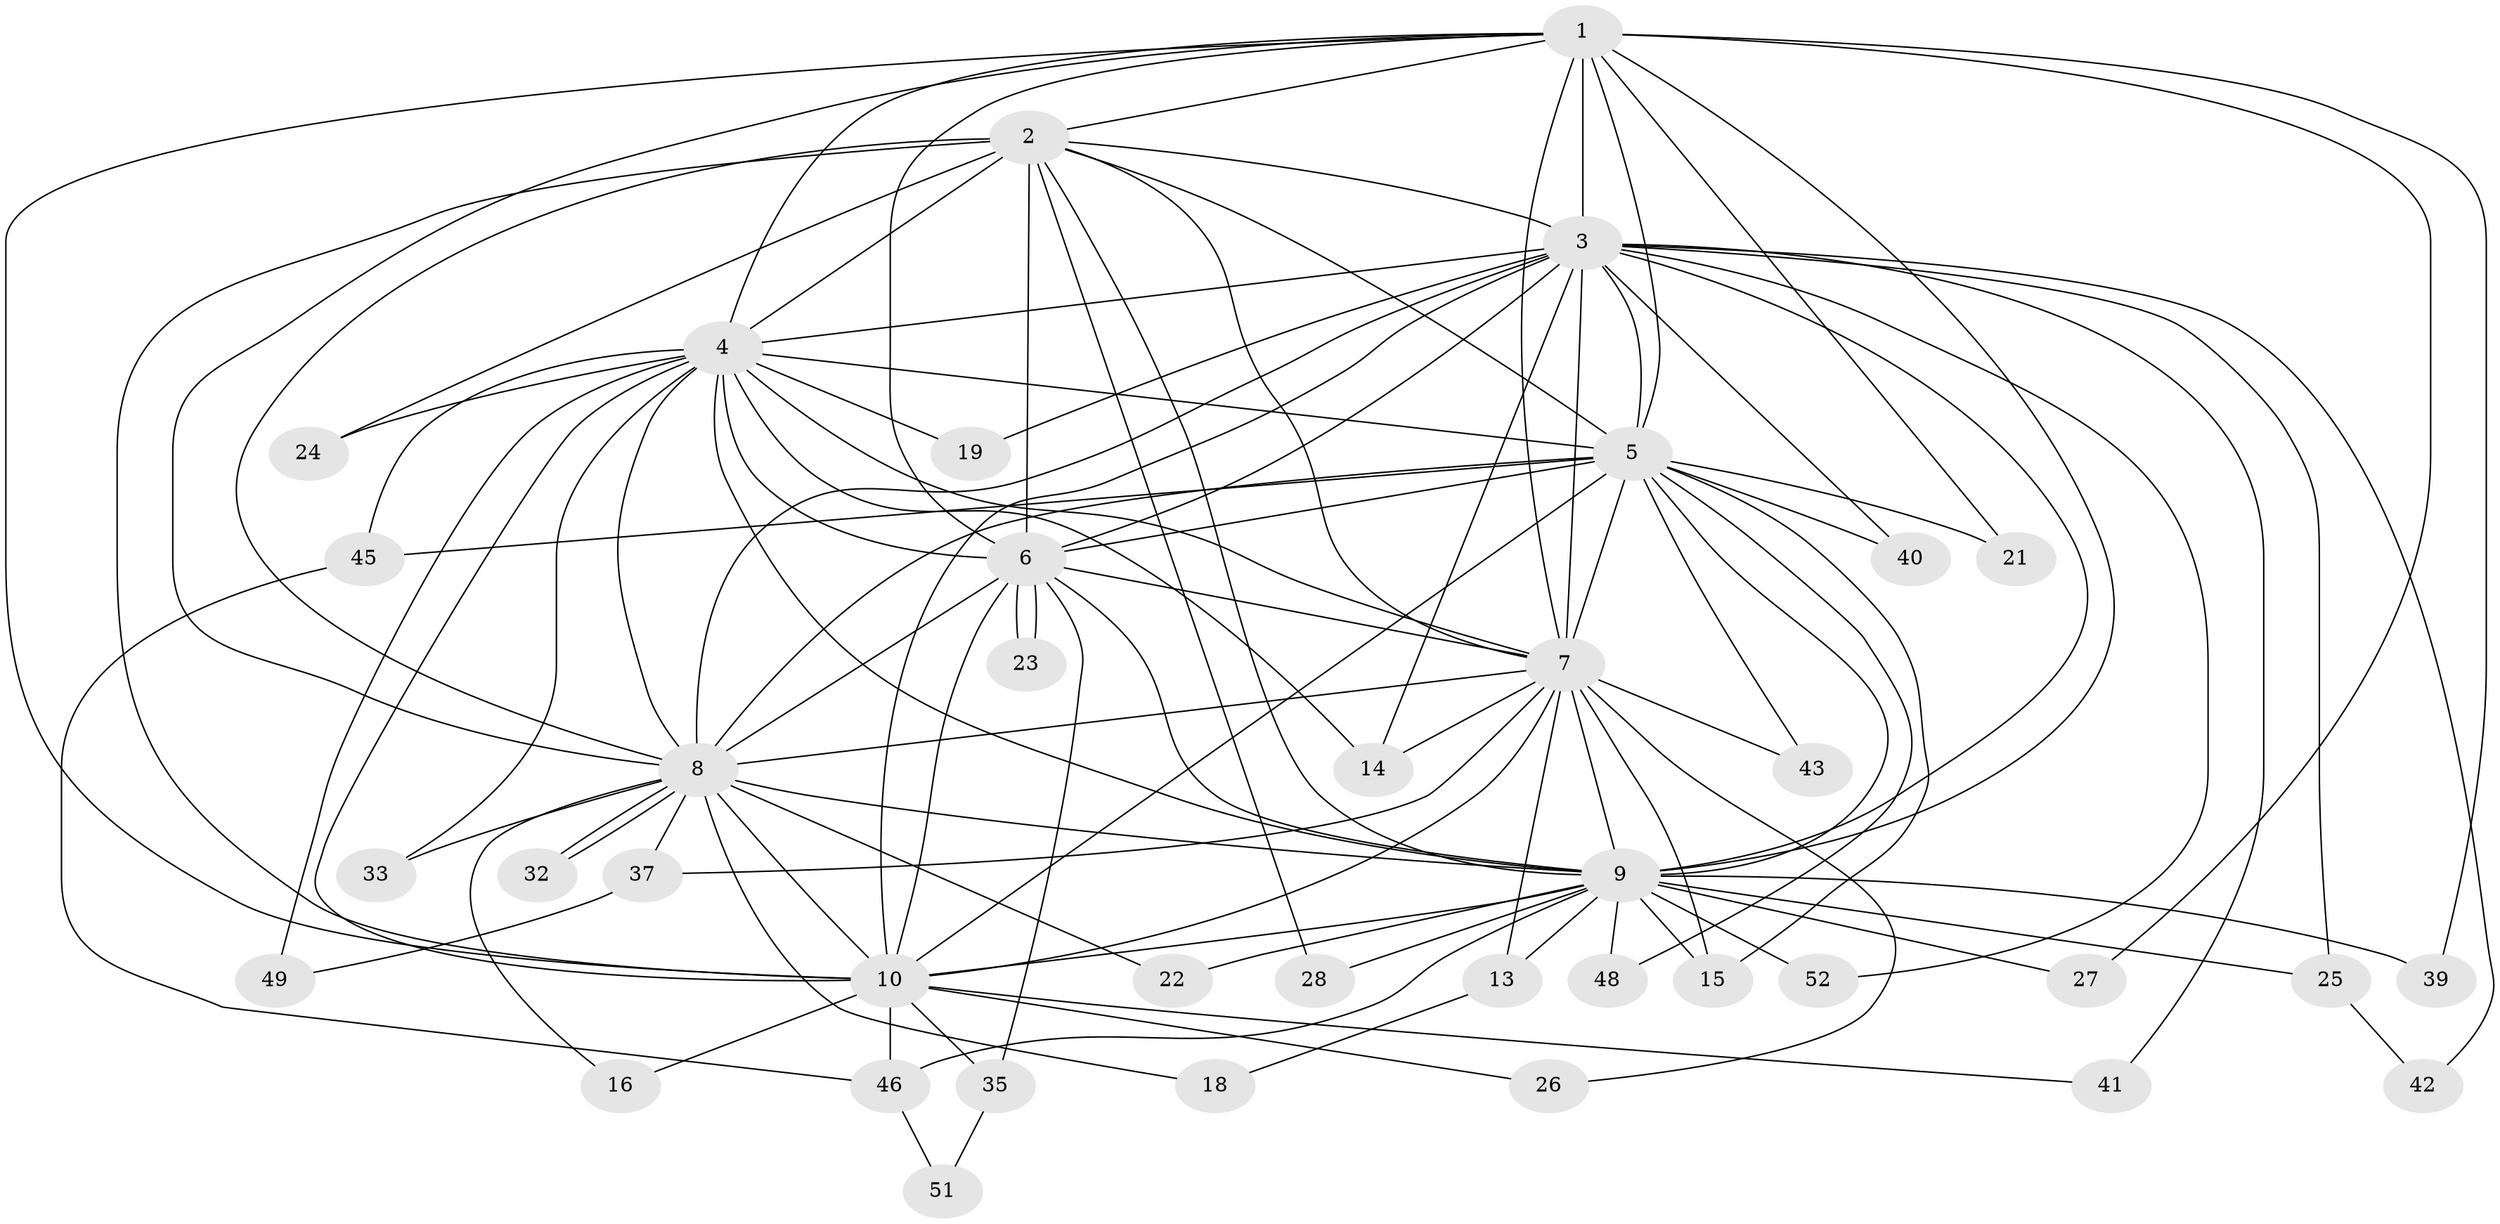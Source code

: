 // Generated by graph-tools (version 1.1) at 2025/51/02/27/25 19:51:42]
// undirected, 39 vertices, 106 edges
graph export_dot {
graph [start="1"]
  node [color=gray90,style=filled];
  1 [super="+11"];
  2 [super="+12"];
  3 [super="+31"];
  4 [super="+38"];
  5 [super="+17"];
  6 [super="+30"];
  7 [super="+29"];
  8 [super="+34"];
  9 [super="+50"];
  10 [super="+36"];
  13;
  14 [super="+20"];
  15 [super="+44"];
  16;
  18;
  19;
  21;
  22;
  23;
  24;
  25;
  26;
  27;
  28;
  32;
  33;
  35;
  37;
  39;
  40;
  41;
  42;
  43;
  45;
  46 [super="+47"];
  48;
  49;
  51;
  52;
  1 -- 2;
  1 -- 3 [weight=2];
  1 -- 4;
  1 -- 5;
  1 -- 6;
  1 -- 7;
  1 -- 8;
  1 -- 9;
  1 -- 10;
  1 -- 21;
  1 -- 27;
  1 -- 39;
  2 -- 3;
  2 -- 4;
  2 -- 5;
  2 -- 6;
  2 -- 7;
  2 -- 8;
  2 -- 9;
  2 -- 10 [weight=2];
  2 -- 24;
  2 -- 28;
  3 -- 4;
  3 -- 5;
  3 -- 6;
  3 -- 7;
  3 -- 8;
  3 -- 9;
  3 -- 10 [weight=2];
  3 -- 14;
  3 -- 19;
  3 -- 25;
  3 -- 40;
  3 -- 41;
  3 -- 42;
  3 -- 52;
  4 -- 5 [weight=3];
  4 -- 6;
  4 -- 7;
  4 -- 8;
  4 -- 9;
  4 -- 10;
  4 -- 19;
  4 -- 24;
  4 -- 33;
  4 -- 45;
  4 -- 49;
  4 -- 14;
  5 -- 6;
  5 -- 7 [weight=2];
  5 -- 8;
  5 -- 9;
  5 -- 10;
  5 -- 15;
  5 -- 21;
  5 -- 40;
  5 -- 43;
  5 -- 45;
  5 -- 48;
  6 -- 7;
  6 -- 8 [weight=2];
  6 -- 9;
  6 -- 10 [weight=2];
  6 -- 23;
  6 -- 23;
  6 -- 35;
  7 -- 8;
  7 -- 9;
  7 -- 10;
  7 -- 13;
  7 -- 14;
  7 -- 15;
  7 -- 26;
  7 -- 37;
  7 -- 43;
  8 -- 9 [weight=2];
  8 -- 10 [weight=2];
  8 -- 16;
  8 -- 18;
  8 -- 22;
  8 -- 32;
  8 -- 32;
  8 -- 33;
  8 -- 37;
  9 -- 10;
  9 -- 13;
  9 -- 22;
  9 -- 25;
  9 -- 27;
  9 -- 28;
  9 -- 39;
  9 -- 46;
  9 -- 48;
  9 -- 52;
  9 -- 15;
  10 -- 16;
  10 -- 26;
  10 -- 35;
  10 -- 41;
  10 -- 46;
  13 -- 18;
  25 -- 42;
  35 -- 51;
  37 -- 49;
  45 -- 46;
  46 -- 51;
}
